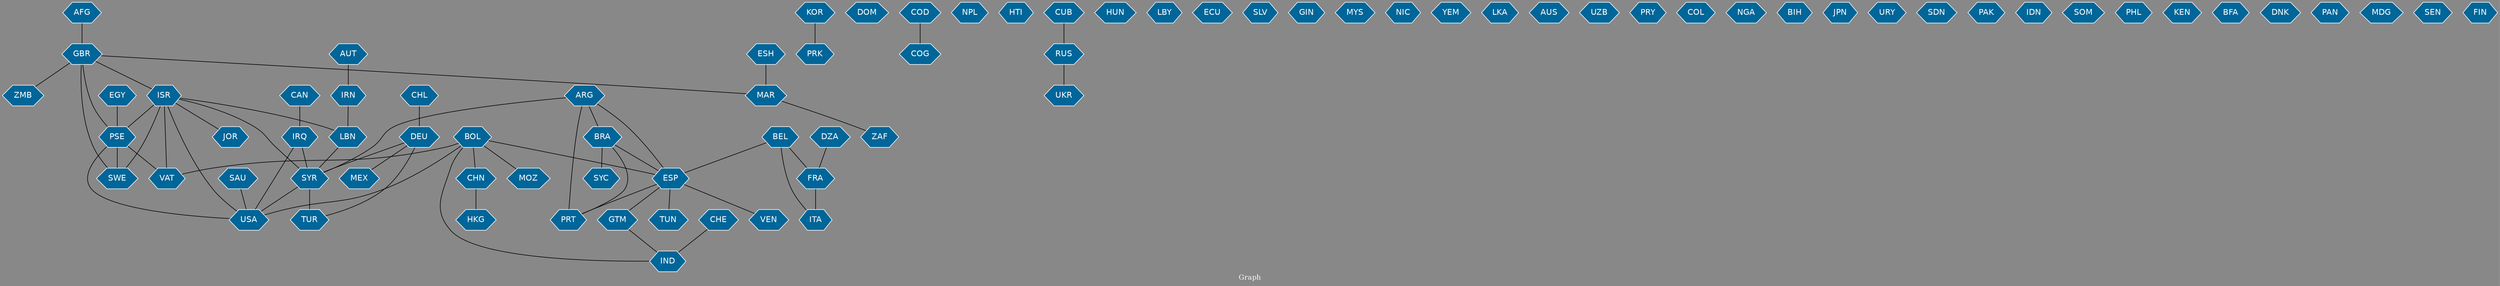 // Countries together in item graph
graph {
	graph [bgcolor="#888888" fontcolor=white fontsize=12 label="Graph" outputorder=edgesfirst overlap=prism]
	node [color=white fillcolor="#006699" fontcolor=white fontname=Helvetica shape=hexagon style=filled]
	edge [arrowhead=open color=black fontcolor=white fontname=Courier fontsize=12]
		GBR [label=GBR]
		EGY [label=EGY]
		PSE [label=PSE]
		TUR [label=TUR]
		KOR [label=KOR]
		DOM [label=DOM]
		SYR [label=SYR]
		COD [label=COD]
		COG [label=COG]
		ISR [label=ISR]
		SWE [label=SWE]
		CAN [label=CAN]
		NPL [label=NPL]
		FRA [label=FRA]
		SAU [label=SAU]
		USA [label=USA]
		BRA [label=BRA]
		HTI [label=HTI]
		BOL [label=BOL]
		CHN [label=CHN]
		UKR [label=UKR]
		HUN [label=HUN]
		MEX [label=MEX]
		IRQ [label=IRQ]
		LBY [label=LBY]
		HKG [label=HKG]
		TUN [label=TUN]
		ECU [label=ECU]
		SLV [label=SLV]
		PRK [label=PRK]
		ITA [label=ITA]
		GIN [label=GIN]
		CUB [label=CUB]
		DEU [label=DEU]
		RUS [label=RUS]
		VEN [label=VEN]
		MYS [label=MYS]
		NIC [label=NIC]
		PRT [label=PRT]
		YEM [label=YEM]
		BEL [label=BEL]
		ESP [label=ESP]
		LKA [label=LKA]
		AUS [label=AUS]
		UZB [label=UZB]
		PRY [label=PRY]
		COL [label=COL]
		IRN [label=IRN]
		NGA [label=NGA]
		VAT [label=VAT]
		AUT [label=AUT]
		AFG [label=AFG]
		BIH [label=BIH]
		MAR [label=MAR]
		JPN [label=JPN]
		URY [label=URY]
		CHL [label=CHL]
		SDN [label=SDN]
		IND [label=IND]
		CHE [label=CHE]
		ARG [label=ARG]
		DZA [label=DZA]
		PAK [label=PAK]
		LBN [label=LBN]
		IDN [label=IDN]
		GTM [label=GTM]
		SYC [label=SYC]
		ZAF [label=ZAF]
		SOM [label=SOM]
		PHL [label=PHL]
		KEN [label=KEN]
		MOZ [label=MOZ]
		BFA [label=BFA]
		DNK [label=DNK]
		PAN [label=PAN]
		MDG [label=MDG]
		JOR [label=JOR]
		ZMB [label=ZMB]
		ESH [label=ESH]
		SEN [label=SEN]
		FIN [label=FIN]
			PSE -- SWE [weight=4]
			CUB -- RUS [weight=1]
			SYR -- USA [weight=1]
			KOR -- PRK [weight=1]
			ISR -- PSE [weight=6]
			SYR -- TUR [weight=6]
			ESP -- VEN [weight=1]
			GBR -- ISR [weight=1]
			DEU -- MEX [weight=1]
			ESP -- PRT [weight=1]
			EGY -- PSE [weight=2]
			IRQ -- USA [weight=1]
			BOL -- CHN [weight=1]
			ESH -- MAR [weight=1]
			ISR -- SYR [weight=1]
			ARG -- BRA [weight=1]
			GBR -- SWE [weight=1]
			DEU -- SYR [weight=1]
			PSE -- USA [weight=1]
			AUT -- IRN [weight=1]
			BOL -- MOZ [weight=1]
			CHE -- IND [weight=2]
			MAR -- ZAF [weight=1]
			ISR -- JOR [weight=1]
			ARG -- PRT [weight=1]
			AFG -- GBR [weight=1]
			ISR -- VAT [weight=1]
			ESP -- TUN [weight=1]
			DEU -- TUR [weight=1]
			DZA -- FRA [weight=1]
			BOL -- USA [weight=1]
			BOL -- IND [weight=1]
			GTM -- IND [weight=1]
			ARG -- SYR [weight=1]
			PSE -- VAT [weight=1]
			BRA -- ESP [weight=1]
			LBN -- SYR [weight=2]
			RUS -- UKR [weight=6]
			BOL -- ESP [weight=1]
			BEL -- FRA [weight=2]
			IRQ -- SYR [weight=3]
			GBR -- ZMB [weight=1]
			FRA -- ITA [weight=3]
			GBR -- PSE [weight=2]
			BEL -- ITA [weight=3]
			ISR -- USA [weight=1]
			BEL -- ESP [weight=1]
			BRA -- SYC [weight=2]
			GBR -- MAR [weight=1]
			CAN -- IRQ [weight=1]
			COD -- COG [weight=2]
			ESP -- GTM [weight=2]
			BOL -- VAT [weight=1]
			ARG -- ESP [weight=1]
			CHL -- DEU [weight=1]
			BRA -- PRT [weight=1]
			ISR -- SWE [weight=2]
			ISR -- LBN [weight=1]
			IRN -- LBN [weight=1]
			CHN -- HKG [weight=5]
			SAU -- USA [weight=1]
}